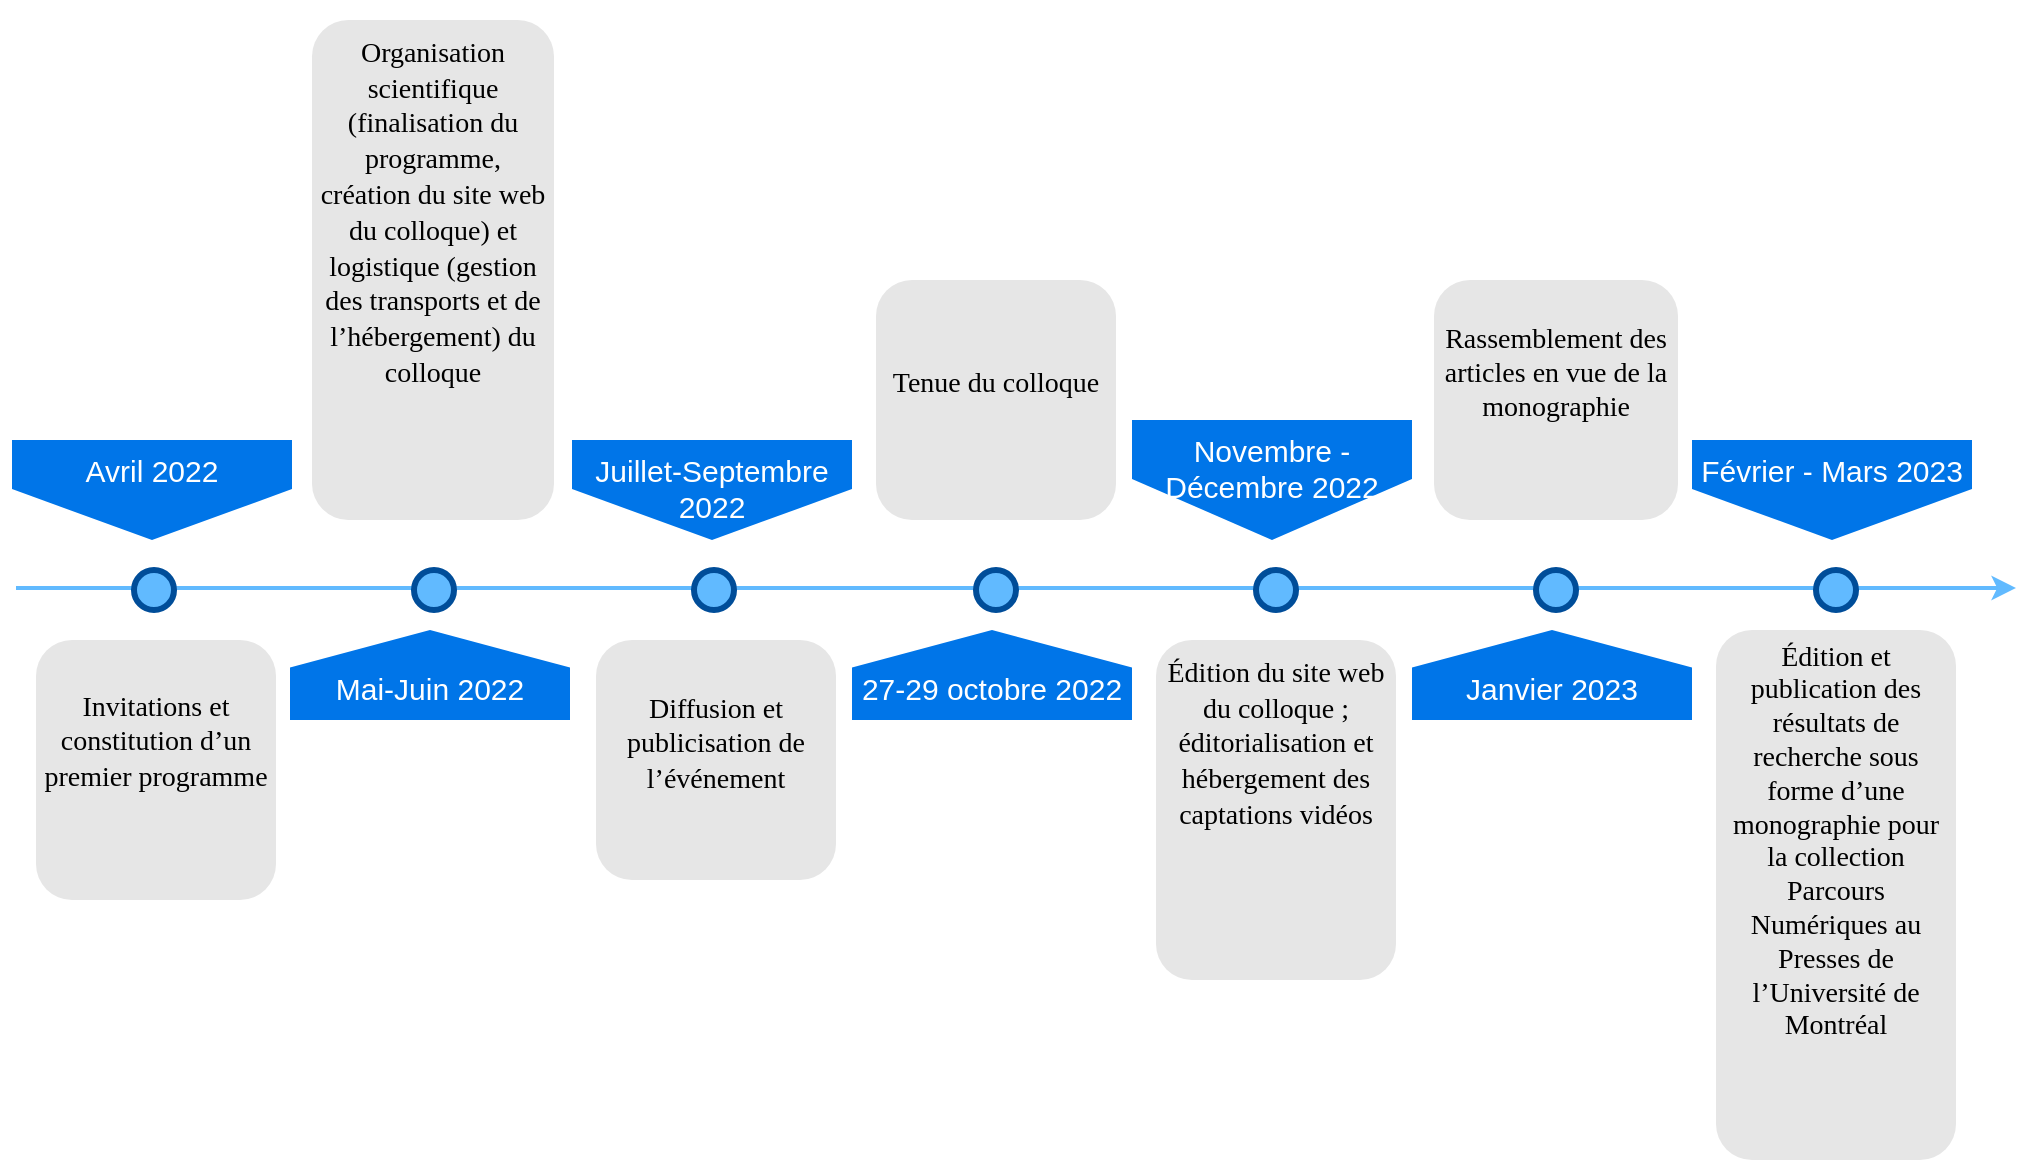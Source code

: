 <mxfile version="17.4.5" type="github">
  <diagram name="Page-1" id="82e54ff1-d628-8f03-85c4-9753963a91cd">
    <mxGraphModel dx="1174" dy="690" grid="1" gridSize="10" guides="1" tooltips="1" connect="1" arrows="1" fold="1" page="1" pageScale="1" pageWidth="1100" pageHeight="850" background="none" math="0" shadow="0">
      <root>
        <mxCell id="0" />
        <mxCell id="1" parent="0" />
        <mxCell id="nEgdPG6tb0b_NKAuEuqp-19" value="" style="endArrow=classic;html=1;rounded=0;fontFamily=Verdana;fontSize=14;fontColor=#000000;strokeColor=#61BAFF;strokeWidth=2;" edge="1" parent="1">
          <mxGeometry width="50" height="50" relative="1" as="geometry">
            <mxPoint x="40" y="404" as="sourcePoint" />
            <mxPoint x="1040" y="404" as="targetPoint" />
          </mxGeometry>
        </mxCell>
        <mxCell id="4ec97bd9e5d20128-5" value="Avril 2022" style="shape=offPageConnector;whiteSpace=wrap;html=1;fillColor=#0075E8;fontSize=15;fontColor=#FFFFFF;size=0.509;verticalAlign=top;strokeColor=none;" parent="1" vertex="1">
          <mxGeometry x="38" y="330" width="140" height="50" as="geometry" />
        </mxCell>
        <mxCell id="4ec97bd9e5d20128-6" value="Juillet-Septembre 2022" style="shape=offPageConnector;whiteSpace=wrap;html=1;fillColor=#0075E8;fontSize=15;fontColor=#FFFFFF;size=0.509;verticalAlign=top;strokeColor=none;" parent="1" vertex="1">
          <mxGeometry x="318" y="330" width="140" height="50" as="geometry" />
        </mxCell>
        <mxCell id="4ec97bd9e5d20128-7" value="Mai-Juin 2022" style="shape=offPageConnector;whiteSpace=wrap;html=1;fillColor=#0075E8;fontSize=15;fontColor=#FFFFFF;size=0.418;flipV=1;verticalAlign=bottom;strokeColor=none;spacingBottom=4;" parent="1" vertex="1">
          <mxGeometry x="177" y="425" width="140" height="45" as="geometry" />
        </mxCell>
        <mxCell id="4ec97bd9e5d20128-8" value="27-29 octobre 2022" style="shape=offPageConnector;whiteSpace=wrap;html=1;fillColor=#0075E8;fontSize=15;fontColor=#FFFFFF;size=0.418;flipV=1;verticalAlign=bottom;strokeColor=none;spacingBottom=4;" parent="1" vertex="1">
          <mxGeometry x="458" y="425" width="140" height="45" as="geometry" />
        </mxCell>
        <mxCell id="4ec97bd9e5d20128-9" value="" style="ellipse;whiteSpace=wrap;html=1;fillColor=#61BAFF;fontSize=28;fontColor=#004D99;strokeWidth=3;strokeColor=#004D99;" parent="1" vertex="1">
          <mxGeometry x="99" y="395" width="20" height="20" as="geometry" />
        </mxCell>
        <mxCell id="4ec97bd9e5d20128-10" value="" style="ellipse;whiteSpace=wrap;html=1;fillColor=#61BAFF;fontSize=28;fontColor=#004D99;strokeWidth=3;strokeColor=#004D99;" parent="1" vertex="1">
          <mxGeometry x="239" y="395" width="20" height="20" as="geometry" />
        </mxCell>
        <mxCell id="4ec97bd9e5d20128-11" value="" style="ellipse;whiteSpace=wrap;html=1;fillColor=#61BAFF;fontSize=28;fontColor=#004D99;strokeWidth=3;strokeColor=#004D99;" parent="1" vertex="1">
          <mxGeometry x="379" y="395" width="20" height="20" as="geometry" />
        </mxCell>
        <mxCell id="4ec97bd9e5d20128-13" value="" style="ellipse;whiteSpace=wrap;html=1;fillColor=#61BAFF;fontSize=28;fontColor=#004D99;strokeWidth=3;strokeColor=#004D99;" parent="1" vertex="1">
          <mxGeometry x="520" y="395" width="20" height="20" as="geometry" />
        </mxCell>
        <mxCell id="4ec97bd9e5d20128-14" value="&lt;div style=&quot;font-size: 14px&quot;&gt;&lt;font style=&quot;font-size: 14px&quot;&gt;&amp;nbsp;&lt;/font&gt;&lt;/div&gt;&lt;div style=&quot;font-size: 14px&quot;&gt;&lt;font style=&quot;font-size: 14px&quot; face=&quot;Verdana&quot;&gt;&lt;br&gt;&lt;/font&gt;&lt;/div&gt;&lt;div style=&quot;font-size: 14px&quot;&gt;&lt;font style=&quot;font-size: 14px&quot; face=&quot;Verdana&quot;&gt;Invitations et constitution d’un premier programme&lt;/font&gt;&lt;/div&gt;" style="text;html=1;spacing=5;spacingTop=-20;whiteSpace=wrap;overflow=hidden;strokeColor=none;strokeWidth=3;fillColor=#E6E6E6;fontSize=13;fontColor=#000000;align=center;rounded=1;" parent="1" vertex="1">
          <mxGeometry x="50" y="430" width="120" height="130" as="geometry" />
        </mxCell>
        <mxCell id="4ec97bd9e5d20128-16" value="&lt;div style=&quot;font-size: 14px&quot;&gt;&lt;font style=&quot;font-size: 14px&quot; face=&quot;Verdana&quot;&gt;&lt;br&gt;&lt;/font&gt;&lt;/div&gt;&lt;div style=&quot;font-size: 14px&quot;&gt;&lt;font style=&quot;font-size: 14px&quot; face=&quot;Verdana&quot;&gt;Organisation scientifique (finalisation du programme, création du site web du colloque) et logistique (gestion des transports et de l’hébergement) du colloque&lt;/font&gt;&lt;/div&gt;" style="text;html=1;spacing=5;spacingTop=-20;whiteSpace=wrap;overflow=hidden;strokeColor=none;strokeWidth=3;fillColor=#E6E6E6;fontSize=13;fontColor=#000000;align=center;rounded=1;" parent="1" vertex="1">
          <mxGeometry x="188" y="120" width="121" height="250" as="geometry" />
        </mxCell>
        <mxCell id="4ec97bd9e5d20128-17" value="&lt;div style=&quot;font-size: 14px&quot;&gt;&lt;font style=&quot;font-size: 14px&quot; face=&quot;Verdana&quot;&gt;&lt;br&gt;&lt;/font&gt;&lt;/div&gt;&lt;div style=&quot;font-size: 14px&quot;&gt;&lt;font style=&quot;font-size: 14px&quot; face=&quot;Verdana&quot;&gt;&lt;br&gt;&lt;/font&gt;&lt;/div&gt;&lt;div style=&quot;font-size: 14px&quot;&gt;&lt;font style=&quot;font-size: 14px&quot; face=&quot;Verdana&quot;&gt;Diffusion et publicisation de l’événement&lt;/font&gt;&lt;/div&gt;" style="text;html=1;spacing=5;spacingTop=-20;whiteSpace=wrap;overflow=hidden;strokeColor=none;strokeWidth=3;fillColor=#E6E6E6;fontSize=13;fontColor=#000000;align=center;rounded=1;" parent="1" vertex="1">
          <mxGeometry x="330" y="430" width="120" height="120" as="geometry" />
        </mxCell>
        <mxCell id="4ec97bd9e5d20128-18" value="&lt;div style=&quot;font-size: 14px&quot;&gt;&lt;font style=&quot;font-size: 14px&quot; face=&quot;Verdana&quot;&gt;&lt;br&gt;&lt;/font&gt;&lt;/div&gt;&lt;div style=&quot;font-size: 14px&quot;&gt;&lt;font style=&quot;font-size: 14px&quot; face=&quot;Verdana&quot;&gt;&lt;br&gt;&lt;/font&gt;&lt;/div&gt;&lt;div style=&quot;font-size: 14px&quot;&gt;&lt;font style=&quot;font-size: 14px&quot; face=&quot;Verdana&quot;&gt;&lt;br&gt;&lt;/font&gt;&lt;/div&gt;&lt;div style=&quot;font-size: 14px&quot;&gt;&lt;font style=&quot;font-size: 14px&quot; face=&quot;Verdana&quot;&gt;Tenue du colloque&lt;/font&gt;&lt;/div&gt;" style="text;html=1;spacing=5;spacingTop=-20;whiteSpace=wrap;overflow=hidden;strokeColor=none;strokeWidth=3;fillColor=#E6E6E6;fontSize=13;fontColor=#000000;align=center;rounded=1;" parent="1" vertex="1">
          <mxGeometry x="470" y="250" width="120" height="120" as="geometry" />
        </mxCell>
        <mxCell id="nEgdPG6tb0b_NKAuEuqp-4" value="Novembre - Décembre 2022" style="shape=offPageConnector;whiteSpace=wrap;html=1;fillColor=#0075E8;fontSize=15;fontColor=#FFFFFF;size=0.509;verticalAlign=top;strokeColor=none;" vertex="1" parent="1">
          <mxGeometry x="598" y="320" width="140" height="60" as="geometry" />
        </mxCell>
        <mxCell id="nEgdPG6tb0b_NKAuEuqp-5" value="Janvier 2023" style="shape=offPageConnector;whiteSpace=wrap;html=1;fillColor=#0075E8;fontSize=15;fontColor=#FFFFFF;size=0.418;flipV=1;verticalAlign=bottom;strokeColor=none;spacingBottom=4;" vertex="1" parent="1">
          <mxGeometry x="738" y="425" width="140" height="45" as="geometry" />
        </mxCell>
        <mxCell id="nEgdPG6tb0b_NKAuEuqp-6" value="" style="ellipse;whiteSpace=wrap;html=1;fillColor=#61BAFF;fontSize=28;fontColor=#004D99;strokeWidth=3;strokeColor=#004D99;" vertex="1" parent="1">
          <mxGeometry x="660" y="395" width="20" height="20" as="geometry" />
        </mxCell>
        <mxCell id="nEgdPG6tb0b_NKAuEuqp-7" value="" style="ellipse;whiteSpace=wrap;html=1;fillColor=#61BAFF;fontSize=28;fontColor=#004D99;strokeWidth=3;strokeColor=#004D99;" vertex="1" parent="1">
          <mxGeometry x="800" y="395" width="20" height="20" as="geometry" />
        </mxCell>
        <mxCell id="nEgdPG6tb0b_NKAuEuqp-8" value="&lt;div style=&quot;font-size: 14px&quot;&gt;&lt;font style=&quot;font-size: 14px&quot; face=&quot;Verdana&quot;&gt;&lt;br&gt;&lt;/font&gt;&lt;/div&gt;&lt;div style=&quot;font-size: 14px&quot;&gt;&lt;font style=&quot;font-size: 14px&quot; face=&quot;Verdana&quot;&gt;Édition du site web du colloque ; éditorialisation et hébergement des captations vidéos&lt;/font&gt;&lt;/div&gt;" style="text;html=1;spacing=5;spacingTop=-20;whiteSpace=wrap;overflow=hidden;strokeColor=none;strokeWidth=3;fillColor=#E6E6E6;fontSize=13;fontColor=#000000;align=center;rounded=1;" vertex="1" parent="1">
          <mxGeometry x="610" y="430" width="120" height="170" as="geometry" />
        </mxCell>
        <mxCell id="nEgdPG6tb0b_NKAuEuqp-9" value="&lt;div&gt;&lt;font face=&quot;Verdana&quot;&gt;&lt;br&gt;&lt;/font&gt;&lt;/div&gt;&lt;div align=&quot;center&quot;&gt;&lt;font face=&quot;Verdana&quot;&gt;&lt;span style=&quot;background-color: transparent&quot;&gt;&lt;span style=&quot;font-size: 14px ; font-style: normal ; font-weight: 400 ; letter-spacing: normal ; text-indent: 0px ; text-transform: none ; word-spacing: 0px ; display: inline ; float: none&quot;&gt;&lt;br&gt;&lt;/span&gt;&lt;/span&gt;&lt;/font&gt;&lt;/div&gt;&lt;div align=&quot;center&quot;&gt;&lt;font face=&quot;Verdana&quot;&gt;&lt;span style=&quot;background-color: transparent&quot;&gt;&lt;span style=&quot;font-size: 14px ; font-style: normal ; font-weight: 400 ; letter-spacing: normal ; text-indent: 0px ; text-transform: none ; word-spacing: 0px ; display: inline ; float: none&quot;&gt;Rassemblement des articles en vue de la monographie&lt;/span&gt;&lt;/span&gt;&lt;/font&gt;&lt;/div&gt;" style="text;html=1;spacing=5;spacingTop=-20;whiteSpace=wrap;overflow=hidden;strokeColor=none;strokeWidth=3;fillColor=#E6E6E6;fontSize=13;fontColor=#000000;align=center;rounded=1;" vertex="1" parent="1">
          <mxGeometry x="749" y="250" width="122" height="120" as="geometry" />
        </mxCell>
        <mxCell id="nEgdPG6tb0b_NKAuEuqp-10" value="Février - Mars 2023" style="shape=offPageConnector;whiteSpace=wrap;html=1;fillColor=#0075E8;fontSize=15;fontColor=#FFFFFF;size=0.509;verticalAlign=top;strokeColor=none;" vertex="1" parent="1">
          <mxGeometry x="878" y="330" width="140" height="50" as="geometry" />
        </mxCell>
        <mxCell id="nEgdPG6tb0b_NKAuEuqp-12" value="" style="ellipse;whiteSpace=wrap;html=1;fillColor=#61BAFF;fontSize=28;fontColor=#004D99;strokeWidth=3;strokeColor=#004D99;" vertex="1" parent="1">
          <mxGeometry x="940" y="395" width="20" height="20" as="geometry" />
        </mxCell>
        <mxCell id="nEgdPG6tb0b_NKAuEuqp-14" value="&lt;font face=&quot;Verdana&quot;&gt;&lt;br&gt;&lt;/font&gt;&lt;div&gt;&lt;font face=&quot;Verdana&quot;&gt;&lt;span style=&quot;font-size: 14px ; font-style: normal ; font-weight: 400 ; letter-spacing: normal ; text-align: left ; text-indent: 0px ; text-transform: none ; word-spacing: 0px ; background-color: rgba(221 , 223 , 228 , 0.07) ; display: inline ; float: none&quot;&gt;Édition et publication des résultats de recherche sous forme d’une monographie pour la collection Parcours Numériques au Presses de l’Université de Montréal&lt;/span&gt;&lt;/font&gt;&lt;/div&gt;" style="text;html=1;spacing=5;spacingTop=-20;whiteSpace=wrap;overflow=hidden;strokeColor=none;strokeWidth=3;fillColor=#E6E6E6;fontSize=13;fontColor=#000000;align=center;rounded=1;" vertex="1" parent="1">
          <mxGeometry x="890" y="425" width="120" height="265" as="geometry" />
        </mxCell>
      </root>
    </mxGraphModel>
  </diagram>
</mxfile>
